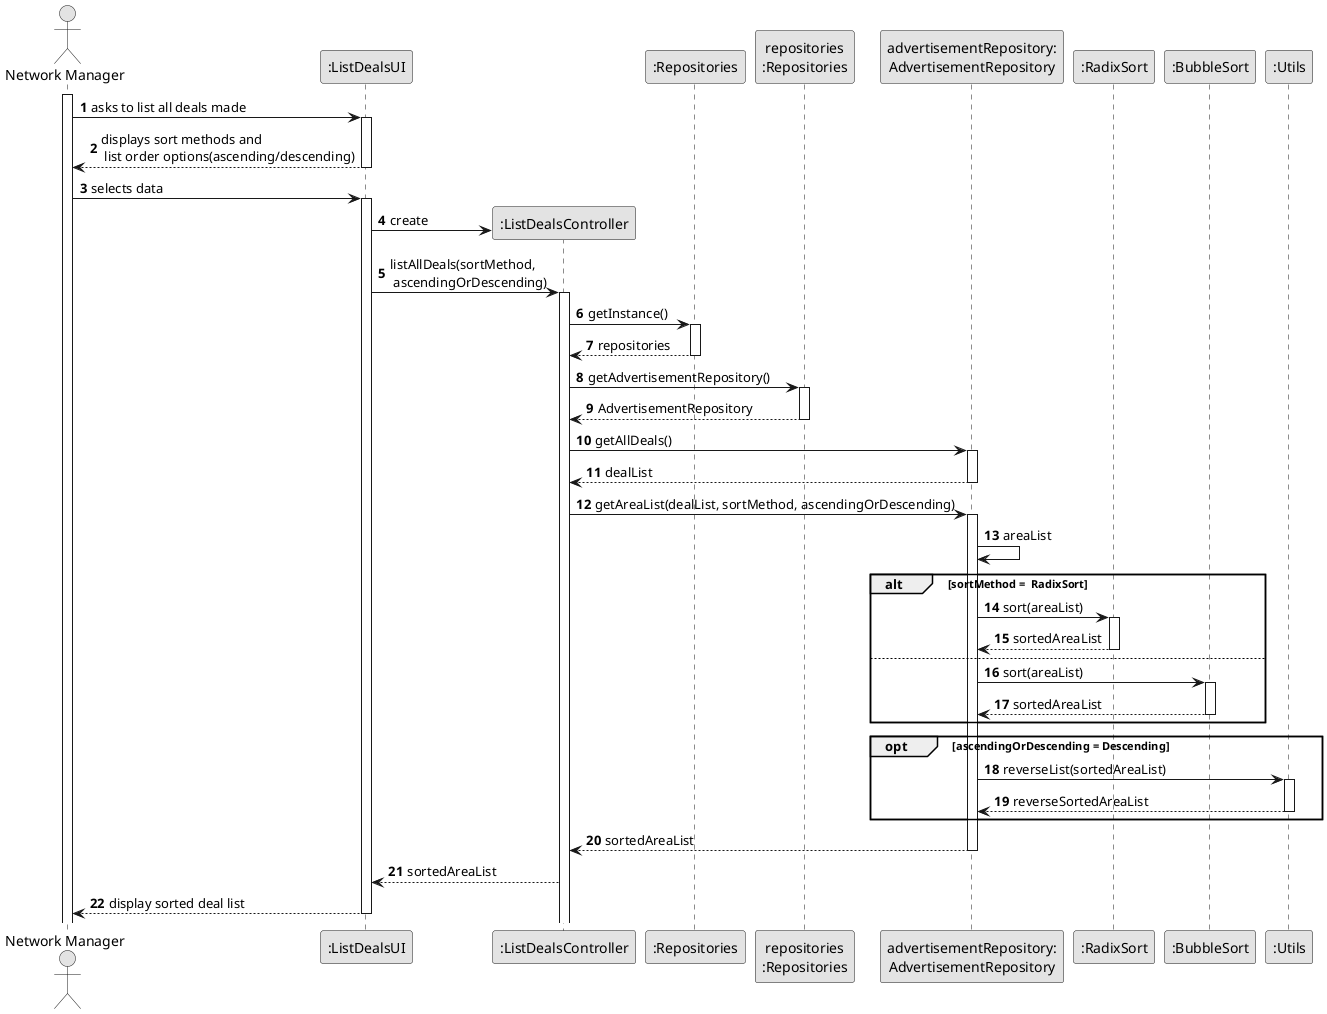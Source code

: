 @startuml
skinparam monochrome true
skinparam packageStyle rectangle
skinparam shadowing false

autonumber

actor "Network Manager" as NetworkManager
participant ":ListDealsUI" as UI
participant ":ListDealsController" as Controller
participant ":Repositories" as Repositories
participant "repositories\n:Repositories" as repositories
participant "advertisementRepository:\nAdvertisementRepository" as AdvRep
participant ":RadixSort" as Radix
participant ":BubbleSort" as Bubble
participant ":Utils" as Utils




activate NetworkManager

    NetworkManager -> UI : asks to list all deals made
    activate UI

    UI --> NetworkManager : displays sort methods and \n list order options(ascending/descending)
    deactivate UI

    NetworkManager -> UI : selects data
        activate UI

        UI -> Controller ** : create

        UI -> Controller : listAllDeals(sortMethod,\n ascendingOrDescending)
        activate Controller

         Controller -> Repositories:getInstance()
                            activate Repositories

            Repositories --> Controller: repositories
            deactivate Repositories

            Controller -> repositories : getAdvertisementRepository()
            activate repositories

            repositories --> Controller : AdvertisementRepository
            deactivate repositories

            Controller -> AdvRep : getAllDeals()
            activate AdvRep

            AdvRep --> Controller : dealList
            deactivate AdvRep

            Controller -> AdvRep : getAreaList(dealList, sortMethod, ascendingOrDescending)
            activate AdvRep

            AdvRep -> AdvRep : areaList

            alt sortMethod =  RadixSort

            AdvRep -> Radix : sort(areaList)
            activate Radix

            Radix --> AdvRep : sortedAreaList
            deactivate Radix

            else

            AdvRep -> Bubble : sort(areaList)
                        activate Bubble

                        Bubble --> AdvRep : sortedAreaList
                                    deactivate Bubble

            end

            opt ascendingOrDescending = Descending

            AdvRep -> Utils : reverseList(sortedAreaList)
            activate Utils

            Utils--> AdvRep : reverseSortedAreaList
            deactivate Utils

            end

            AdvRep --> Controller : sortedAreaList
            deactivate AdvRep

            Controller --> UI : sortedAreaList

        UI --> NetworkManager : display sorted deal list
        deactivate UI
       
@enduml
